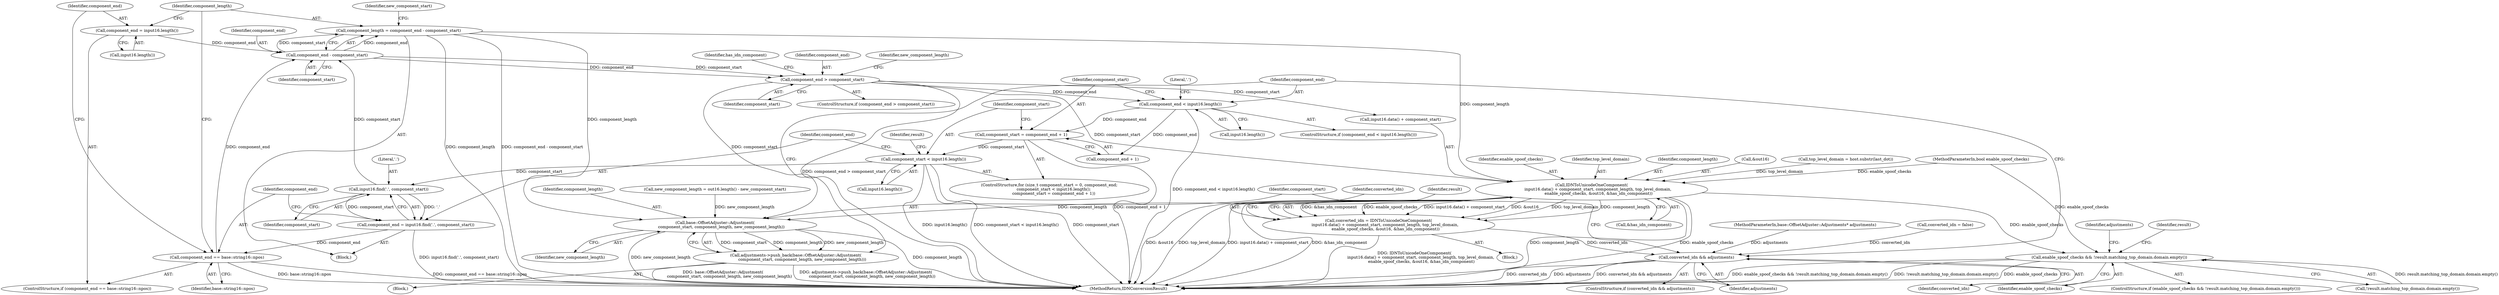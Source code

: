 digraph "0_Chrome_cc0bbcbe7c986094da8e58c37a21fdd179b686b0_2@integer" {
"1000161" [label="(Call,component_length = component_end - component_start)"];
"1000163" [label="(Call,component_end - component_start)"];
"1000154" [label="(Call,component_end == base::string16::npos)"];
"1000148" [label="(Call,component_end = input16.find('.', component_start))"];
"1000150" [label="(Call,input16.find('.', component_start))"];
"1000139" [label="(Call,component_start < input16.length())"];
"1000142" [label="(Call,component_start = component_end + 1)"];
"1000218" [label="(Call,component_end < input16.length())"];
"1000175" [label="(Call,component_end > component_start)"];
"1000157" [label="(Call,component_end = input16.length())"];
"1000185" [label="(Call,IDNToUnicodeOneComponent(\n          input16.data() + component_start, component_length, top_level_domain,\n           enable_spoof_checks, &out16, &has_idn_component))"];
"1000183" [label="(Call,converted_idn = IDNToUnicodeOneComponent(\n          input16.data() + component_start, component_length, top_level_domain,\n           enable_spoof_checks, &out16, &has_idn_component))"];
"1000208" [label="(Call,converted_idn && adjustments)"];
"1000213" [label="(Call,base::OffsetAdjuster::Adjustment(\n          component_start, component_length, new_component_length))"];
"1000212" [label="(Call,adjustments->push_back(base::OffsetAdjuster::Adjustment(\n          component_start, component_length, new_component_length)))"];
"1000240" [label="(Call,enable_spoof_checks && !result.matching_top_domain.domain.empty())"];
"1000151" [label="(Literal,'.')"];
"1000150" [label="(Call,input16.find('.', component_start))"];
"1000155" [label="(Identifier,component_end)"];
"1000154" [label="(Call,component_end == base::string16::npos)"];
"1000175" [label="(Call,component_end > component_start)"];
"1000143" [label="(Identifier,component_start)"];
"1000141" [label="(Call,input16.length())"];
"1000162" [label="(Identifier,component_length)"];
"1000161" [label="(Call,component_length = component_end - component_start)"];
"1000142" [label="(Call,component_start = component_end + 1)"];
"1000222" [label="(Literal,'.')"];
"1000186" [label="(Call,input16.data() + component_start)"];
"1000208" [label="(Call,converted_idn && adjustments)"];
"1000217" [label="(ControlStructure,if (component_end < input16.length()))"];
"1000181" [label="(Identifier,has_idn_component)"];
"1000184" [label="(Identifier,converted_idn)"];
"1000176" [label="(Identifier,component_end)"];
"1000159" [label="(Call,input16.length())"];
"1000216" [label="(Identifier,new_component_length)"];
"1000133" [label="(ControlStructure,for (size_t component_start = 0, component_end;\n       component_start < input16.length();\n       component_start = component_end + 1))"];
"1000191" [label="(Identifier,enable_spoof_checks)"];
"1000210" [label="(Identifier,adjustments)"];
"1000139" [label="(Call,component_start < input16.length())"];
"1000177" [label="(Identifier,component_start)"];
"1000183" [label="(Call,converted_idn = IDNToUnicodeOneComponent(\n          input16.data() + component_start, component_length, top_level_domain,\n           enable_spoof_checks, &out16, &has_idn_component))"];
"1000140" [label="(Identifier,component_start)"];
"1000194" [label="(Call,&has_idn_component)"];
"1000144" [label="(Call,component_end + 1)"];
"1000246" [label="(Identifier,adjustments)"];
"1000153" [label="(ControlStructure,if (component_end == base::string16::npos))"];
"1000254" [label="(Identifier,result)"];
"1000190" [label="(Identifier,top_level_domain)"];
"1000213" [label="(Call,base::OffsetAdjuster::Adjustment(\n          component_start, component_length, new_component_length))"];
"1000241" [label="(Identifier,enable_spoof_checks)"];
"1000103" [label="(MethodParameterIn,base::OffsetAdjuster::Adjustments* adjustments)"];
"1000174" [label="(ControlStructure,if (component_end > component_start))"];
"1000215" [label="(Identifier,component_length)"];
"1000203" [label="(Identifier,new_component_length)"];
"1000165" [label="(Identifier,component_start)"];
"1000171" [label="(Call,converted_idn = false)"];
"1000185" [label="(Call,IDNToUnicodeOneComponent(\n          input16.data() + component_start, component_length, top_level_domain,\n           enable_spoof_checks, &out16, &has_idn_component))"];
"1000156" [label="(Identifier,base::string16::npos)"];
"1000157" [label="(Call,component_end = input16.length())"];
"1000212" [label="(Call,adjustments->push_back(base::OffsetAdjuster::Adjustment(\n          component_start, component_length, new_component_length)))"];
"1000225" [label="(Identifier,result)"];
"1000209" [label="(Identifier,converted_idn)"];
"1000220" [label="(Call,input16.length())"];
"1000189" [label="(Identifier,component_length)"];
"1000207" [label="(ControlStructure,if (converted_idn && adjustments))"];
"1000147" [label="(Block,)"];
"1000104" [label="(MethodParameterIn,bool enable_spoof_checks)"];
"1000198" [label="(Identifier,result)"];
"1000192" [label="(Call,&out16)"];
"1000239" [label="(ControlStructure,if (enable_spoof_checks && !result.matching_top_domain.domain.empty()))"];
"1000152" [label="(Identifier,component_start)"];
"1000242" [label="(Call,!result.matching_top_domain.domain.empty())"];
"1000178" [label="(Block,)"];
"1000149" [label="(Identifier,component_end)"];
"1000158" [label="(Identifier,component_end)"];
"1000240" [label="(Call,enable_spoof_checks && !result.matching_top_domain.domain.empty())"];
"1000127" [label="(Call,top_level_domain = host.substr(last_dot))"];
"1000168" [label="(Identifier,new_component_start)"];
"1000202" [label="(Call,new_component_length = out16.length() - new_component_start)"];
"1000219" [label="(Identifier,component_end)"];
"1000148" [label="(Call,component_end = input16.find('.', component_start))"];
"1000163" [label="(Call,component_end - component_start)"];
"1000218" [label="(Call,component_end < input16.length())"];
"1000211" [label="(Block,)"];
"1000214" [label="(Identifier,component_start)"];
"1000164" [label="(Identifier,component_end)"];
"1000255" [label="(MethodReturn,IDNConversionResult)"];
"1000161" -> "1000147"  [label="AST: "];
"1000161" -> "1000163"  [label="CFG: "];
"1000162" -> "1000161"  [label="AST: "];
"1000163" -> "1000161"  [label="AST: "];
"1000168" -> "1000161"  [label="CFG: "];
"1000161" -> "1000255"  [label="DDG: component_end - component_start"];
"1000161" -> "1000255"  [label="DDG: component_length"];
"1000163" -> "1000161"  [label="DDG: component_end"];
"1000163" -> "1000161"  [label="DDG: component_start"];
"1000161" -> "1000185"  [label="DDG: component_length"];
"1000161" -> "1000213"  [label="DDG: component_length"];
"1000163" -> "1000165"  [label="CFG: "];
"1000164" -> "1000163"  [label="AST: "];
"1000165" -> "1000163"  [label="AST: "];
"1000154" -> "1000163"  [label="DDG: component_end"];
"1000157" -> "1000163"  [label="DDG: component_end"];
"1000150" -> "1000163"  [label="DDG: component_start"];
"1000163" -> "1000175"  [label="DDG: component_end"];
"1000163" -> "1000175"  [label="DDG: component_start"];
"1000154" -> "1000153"  [label="AST: "];
"1000154" -> "1000156"  [label="CFG: "];
"1000155" -> "1000154"  [label="AST: "];
"1000156" -> "1000154"  [label="AST: "];
"1000158" -> "1000154"  [label="CFG: "];
"1000162" -> "1000154"  [label="CFG: "];
"1000154" -> "1000255"  [label="DDG: component_end == base::string16::npos"];
"1000154" -> "1000255"  [label="DDG: base::string16::npos"];
"1000148" -> "1000154"  [label="DDG: component_end"];
"1000148" -> "1000147"  [label="AST: "];
"1000148" -> "1000150"  [label="CFG: "];
"1000149" -> "1000148"  [label="AST: "];
"1000150" -> "1000148"  [label="AST: "];
"1000155" -> "1000148"  [label="CFG: "];
"1000148" -> "1000255"  [label="DDG: input16.find('.', component_start)"];
"1000150" -> "1000148"  [label="DDG: '.'"];
"1000150" -> "1000148"  [label="DDG: component_start"];
"1000150" -> "1000152"  [label="CFG: "];
"1000151" -> "1000150"  [label="AST: "];
"1000152" -> "1000150"  [label="AST: "];
"1000139" -> "1000150"  [label="DDG: component_start"];
"1000139" -> "1000133"  [label="AST: "];
"1000139" -> "1000141"  [label="CFG: "];
"1000140" -> "1000139"  [label="AST: "];
"1000141" -> "1000139"  [label="AST: "];
"1000149" -> "1000139"  [label="CFG: "];
"1000225" -> "1000139"  [label="CFG: "];
"1000139" -> "1000255"  [label="DDG: component_start"];
"1000139" -> "1000255"  [label="DDG: input16.length()"];
"1000139" -> "1000255"  [label="DDG: component_start < input16.length()"];
"1000142" -> "1000139"  [label="DDG: component_start"];
"1000142" -> "1000133"  [label="AST: "];
"1000142" -> "1000144"  [label="CFG: "];
"1000143" -> "1000142"  [label="AST: "];
"1000144" -> "1000142"  [label="AST: "];
"1000140" -> "1000142"  [label="CFG: "];
"1000142" -> "1000255"  [label="DDG: component_end + 1"];
"1000218" -> "1000142"  [label="DDG: component_end"];
"1000218" -> "1000217"  [label="AST: "];
"1000218" -> "1000220"  [label="CFG: "];
"1000219" -> "1000218"  [label="AST: "];
"1000220" -> "1000218"  [label="AST: "];
"1000222" -> "1000218"  [label="CFG: "];
"1000143" -> "1000218"  [label="CFG: "];
"1000218" -> "1000255"  [label="DDG: component_end < input16.length()"];
"1000218" -> "1000144"  [label="DDG: component_end"];
"1000175" -> "1000218"  [label="DDG: component_end"];
"1000175" -> "1000174"  [label="AST: "];
"1000175" -> "1000177"  [label="CFG: "];
"1000176" -> "1000175"  [label="AST: "];
"1000177" -> "1000175"  [label="AST: "];
"1000181" -> "1000175"  [label="CFG: "];
"1000203" -> "1000175"  [label="CFG: "];
"1000175" -> "1000255"  [label="DDG: component_end > component_start"];
"1000175" -> "1000185"  [label="DDG: component_start"];
"1000175" -> "1000186"  [label="DDG: component_start"];
"1000175" -> "1000213"  [label="DDG: component_start"];
"1000157" -> "1000153"  [label="AST: "];
"1000157" -> "1000159"  [label="CFG: "];
"1000158" -> "1000157"  [label="AST: "];
"1000159" -> "1000157"  [label="AST: "];
"1000162" -> "1000157"  [label="CFG: "];
"1000185" -> "1000183"  [label="AST: "];
"1000185" -> "1000194"  [label="CFG: "];
"1000186" -> "1000185"  [label="AST: "];
"1000189" -> "1000185"  [label="AST: "];
"1000190" -> "1000185"  [label="AST: "];
"1000191" -> "1000185"  [label="AST: "];
"1000192" -> "1000185"  [label="AST: "];
"1000194" -> "1000185"  [label="AST: "];
"1000183" -> "1000185"  [label="CFG: "];
"1000185" -> "1000255"  [label="DDG: top_level_domain"];
"1000185" -> "1000255"  [label="DDG: input16.data() + component_start"];
"1000185" -> "1000255"  [label="DDG: &has_idn_component"];
"1000185" -> "1000255"  [label="DDG: component_length"];
"1000185" -> "1000255"  [label="DDG: enable_spoof_checks"];
"1000185" -> "1000255"  [label="DDG: &out16"];
"1000185" -> "1000183"  [label="DDG: &has_idn_component"];
"1000185" -> "1000183"  [label="DDG: enable_spoof_checks"];
"1000185" -> "1000183"  [label="DDG: input16.data() + component_start"];
"1000185" -> "1000183"  [label="DDG: &out16"];
"1000185" -> "1000183"  [label="DDG: top_level_domain"];
"1000185" -> "1000183"  [label="DDG: component_length"];
"1000127" -> "1000185"  [label="DDG: top_level_domain"];
"1000104" -> "1000185"  [label="DDG: enable_spoof_checks"];
"1000185" -> "1000213"  [label="DDG: component_length"];
"1000185" -> "1000240"  [label="DDG: enable_spoof_checks"];
"1000183" -> "1000178"  [label="AST: "];
"1000184" -> "1000183"  [label="AST: "];
"1000198" -> "1000183"  [label="CFG: "];
"1000183" -> "1000255"  [label="DDG: IDNToUnicodeOneComponent(\n          input16.data() + component_start, component_length, top_level_domain,\n           enable_spoof_checks, &out16, &has_idn_component)"];
"1000183" -> "1000208"  [label="DDG: converted_idn"];
"1000208" -> "1000207"  [label="AST: "];
"1000208" -> "1000209"  [label="CFG: "];
"1000208" -> "1000210"  [label="CFG: "];
"1000209" -> "1000208"  [label="AST: "];
"1000210" -> "1000208"  [label="AST: "];
"1000214" -> "1000208"  [label="CFG: "];
"1000219" -> "1000208"  [label="CFG: "];
"1000208" -> "1000255"  [label="DDG: converted_idn"];
"1000208" -> "1000255"  [label="DDG: adjustments"];
"1000208" -> "1000255"  [label="DDG: converted_idn && adjustments"];
"1000171" -> "1000208"  [label="DDG: converted_idn"];
"1000103" -> "1000208"  [label="DDG: adjustments"];
"1000213" -> "1000212"  [label="AST: "];
"1000213" -> "1000216"  [label="CFG: "];
"1000214" -> "1000213"  [label="AST: "];
"1000215" -> "1000213"  [label="AST: "];
"1000216" -> "1000213"  [label="AST: "];
"1000212" -> "1000213"  [label="CFG: "];
"1000213" -> "1000255"  [label="DDG: new_component_length"];
"1000213" -> "1000255"  [label="DDG: component_length"];
"1000213" -> "1000212"  [label="DDG: component_start"];
"1000213" -> "1000212"  [label="DDG: component_length"];
"1000213" -> "1000212"  [label="DDG: new_component_length"];
"1000202" -> "1000213"  [label="DDG: new_component_length"];
"1000212" -> "1000211"  [label="AST: "];
"1000219" -> "1000212"  [label="CFG: "];
"1000212" -> "1000255"  [label="DDG: adjustments->push_back(base::OffsetAdjuster::Adjustment(\n          component_start, component_length, new_component_length))"];
"1000212" -> "1000255"  [label="DDG: base::OffsetAdjuster::Adjustment(\n          component_start, component_length, new_component_length)"];
"1000240" -> "1000239"  [label="AST: "];
"1000240" -> "1000241"  [label="CFG: "];
"1000240" -> "1000242"  [label="CFG: "];
"1000241" -> "1000240"  [label="AST: "];
"1000242" -> "1000240"  [label="AST: "];
"1000246" -> "1000240"  [label="CFG: "];
"1000254" -> "1000240"  [label="CFG: "];
"1000240" -> "1000255"  [label="DDG: enable_spoof_checks && !result.matching_top_domain.domain.empty()"];
"1000240" -> "1000255"  [label="DDG: !result.matching_top_domain.domain.empty()"];
"1000240" -> "1000255"  [label="DDG: enable_spoof_checks"];
"1000104" -> "1000240"  [label="DDG: enable_spoof_checks"];
"1000242" -> "1000240"  [label="DDG: result.matching_top_domain.domain.empty()"];
}
